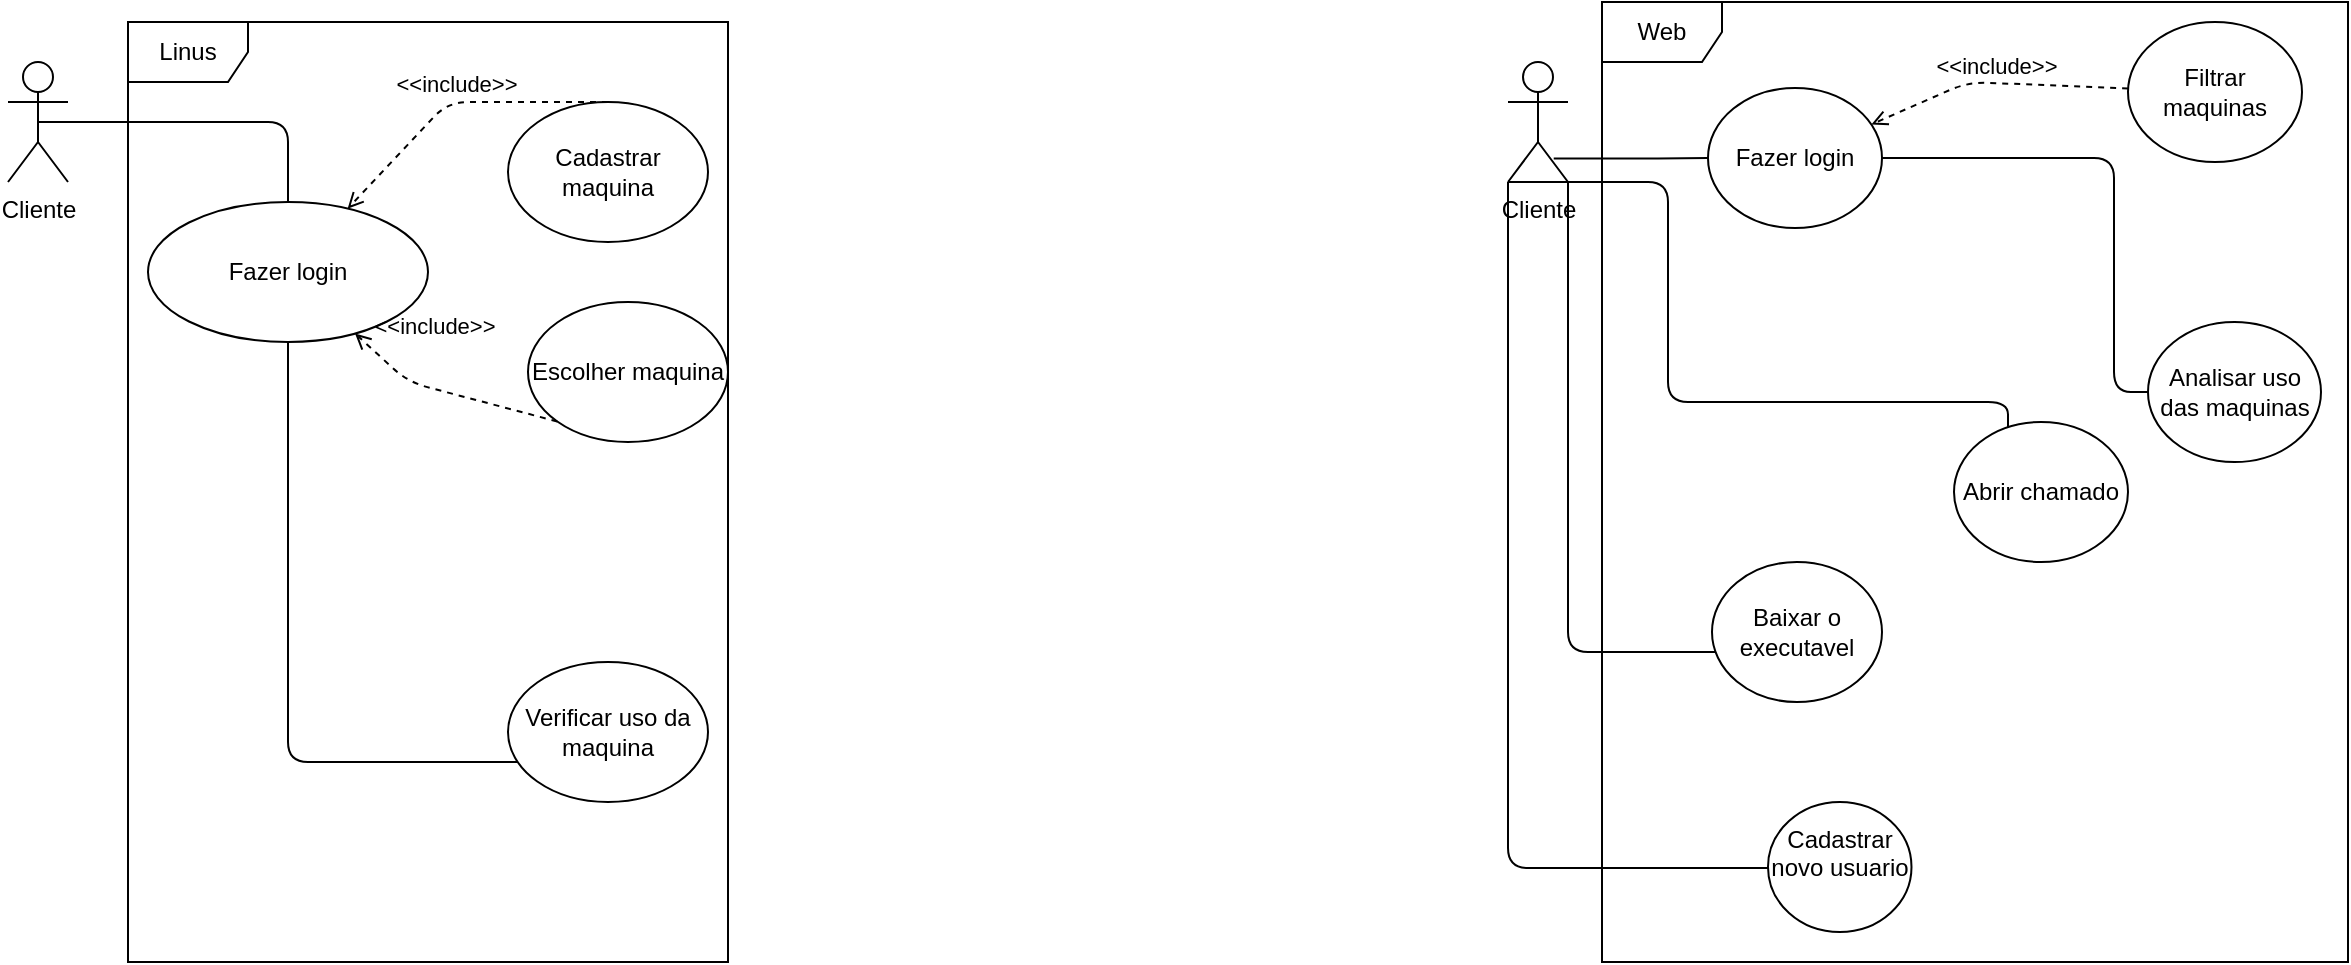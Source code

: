<mxfile version="14.0.0" type="device"><diagram id="JsP5Gl-FGyBBxsHH75-U" name="Page-1"><mxGraphModel dx="1460" dy="586" grid="1" gridSize="10" guides="1" tooltips="1" connect="1" arrows="1" fold="1" page="1" pageScale="1" pageWidth="827" pageHeight="1169" math="0" shadow="0"><root><mxCell id="0"/><mxCell id="1" parent="0"/><mxCell id="4L-5oQZbMVl8iu8RPZg2-3" value="Linus" style="shape=umlFrame;whiteSpace=wrap;html=1;" vertex="1" parent="1"><mxGeometry x="90" y="10" width="300" height="470" as="geometry"/></mxCell><mxCell id="4L-5oQZbMVl8iu8RPZg2-4" value="Cadastrar maquina" style="ellipse;whiteSpace=wrap;html=1;" vertex="1" parent="1"><mxGeometry x="280" y="50" width="100" height="70" as="geometry"/></mxCell><mxCell id="4L-5oQZbMVl8iu8RPZg2-14" value="Cliente" style="shape=umlActor;verticalLabelPosition=bottom;verticalAlign=top;html=1;" vertex="1" parent="1"><mxGeometry x="30" y="30" width="30" height="60" as="geometry"/></mxCell><mxCell id="4L-5oQZbMVl8iu8RPZg2-33" value="&lt;div&gt;Verificar uso da&lt;/div&gt;&lt;div&gt;maquina&lt;/div&gt;" style="ellipse;whiteSpace=wrap;html=1;" vertex="1" parent="1"><mxGeometry x="280" y="330" width="100" height="70" as="geometry"/></mxCell><mxCell id="4L-5oQZbMVl8iu8RPZg2-53" value="Fazer login" style="ellipse;whiteSpace=wrap;html=1;" vertex="1" parent="1"><mxGeometry x="100" y="100" width="140" height="70" as="geometry"/></mxCell><mxCell id="4L-5oQZbMVl8iu8RPZg2-54" value="&amp;lt;&amp;lt;include&amp;gt;&amp;gt;" style="edgeStyle=none;html=1;endArrow=open;verticalAlign=bottom;dashed=1;labelBackgroundColor=none;exitX=0.5;exitY=0;exitDx=0;exitDy=0;" edge="1" parent="1" source="4L-5oQZbMVl8iu8RPZg2-4" target="4L-5oQZbMVl8iu8RPZg2-53"><mxGeometry width="160" relative="1" as="geometry"><mxPoint x="220" y="150" as="sourcePoint"/><mxPoint x="380" y="150" as="targetPoint"/><Array as="points"><mxPoint x="250" y="50"/></Array></mxGeometry></mxCell><mxCell id="4L-5oQZbMVl8iu8RPZg2-59" value="Escolher maquina" style="ellipse;whiteSpace=wrap;html=1;" vertex="1" parent="1"><mxGeometry x="290" y="150" width="100" height="70" as="geometry"/></mxCell><mxCell id="4L-5oQZbMVl8iu8RPZg2-67" value="&amp;lt;&amp;lt;include&amp;gt;&amp;gt;" style="edgeStyle=none;html=1;endArrow=open;verticalAlign=bottom;dashed=1;labelBackgroundColor=none;exitX=0;exitY=1;exitDx=0;exitDy=0;" edge="1" parent="1" source="4L-5oQZbMVl8iu8RPZg2-59" target="4L-5oQZbMVl8iu8RPZg2-53"><mxGeometry x="0.225" y="-22" width="160" relative="1" as="geometry"><mxPoint x="110" y="270" as="sourcePoint"/><mxPoint x="270" y="270" as="targetPoint"/><Array as="points"><mxPoint x="230" y="190"/></Array><mxPoint as="offset"/></mxGeometry></mxCell><mxCell id="4L-5oQZbMVl8iu8RPZg2-70" value="Cliente" style="shape=umlActor;verticalLabelPosition=bottom;verticalAlign=top;html=1;" vertex="1" parent="1"><mxGeometry x="780" y="30" width="30" height="60" as="geometry"/></mxCell><mxCell id="4L-5oQZbMVl8iu8RPZg2-73" value="" style="endArrow=none;html=1;edgeStyle=orthogonalEdgeStyle;" edge="1" parent="1" source="4L-5oQZbMVl8iu8RPZg2-53" target="4L-5oQZbMVl8iu8RPZg2-33"><mxGeometry relative="1" as="geometry"><mxPoint x="170" y="320" as="sourcePoint"/><mxPoint x="330" y="320" as="targetPoint"/><Array as="points"><mxPoint x="170" y="380"/></Array></mxGeometry></mxCell><mxCell id="4L-5oQZbMVl8iu8RPZg2-77" value="" style="endArrow=none;html=1;edgeStyle=orthogonalEdgeStyle;exitX=0.5;exitY=0.5;exitDx=0;exitDy=0;exitPerimeter=0;" edge="1" parent="1" source="4L-5oQZbMVl8iu8RPZg2-14" target="4L-5oQZbMVl8iu8RPZg2-53"><mxGeometry relative="1" as="geometry"><mxPoint x="23.25" y="80.0" as="sourcePoint"/><mxPoint x="90.004" y="290.0" as="targetPoint"/><Array as="points"><mxPoint x="170" y="60"/></Array></mxGeometry></mxCell><mxCell id="4L-5oQZbMVl8iu8RPZg2-78" value="Web" style="shape=umlFrame;whiteSpace=wrap;html=1;" vertex="1" parent="1"><mxGeometry x="827" width="373" height="480" as="geometry"/></mxCell><mxCell id="4L-5oQZbMVl8iu8RPZg2-82" value="Baixar o executavel" style="ellipse;whiteSpace=wrap;html=1;" vertex="1" parent="1"><mxGeometry x="882" y="280" width="85" height="70" as="geometry"/></mxCell><mxCell id="4L-5oQZbMVl8iu8RPZg2-83" value="Analisar uso das maquinas" style="ellipse;whiteSpace=wrap;html=1;" vertex="1" parent="1"><mxGeometry x="1100" y="160" width="86.5" height="70" as="geometry"/></mxCell><mxCell id="4L-5oQZbMVl8iu8RPZg2-84" value="Filtrar maquinas" style="ellipse;whiteSpace=wrap;html=1;" vertex="1" parent="1"><mxGeometry x="1090" y="10" width="87" height="70" as="geometry"/></mxCell><mxCell id="4L-5oQZbMVl8iu8RPZg2-85" value="&lt;div&gt;Cadastrar novo usuario&lt;/div&gt;&lt;div&gt;&lt;br&gt;&lt;/div&gt;" style="ellipse;whiteSpace=wrap;html=1;" vertex="1" parent="1"><mxGeometry x="910.0" y="400" width="71.75" height="65" as="geometry"/></mxCell><mxCell id="4L-5oQZbMVl8iu8RPZg2-86" value="Abrir chamado" style="ellipse;whiteSpace=wrap;html=1;" vertex="1" parent="1"><mxGeometry x="1003" y="210" width="87" height="70" as="geometry"/></mxCell><mxCell id="4L-5oQZbMVl8iu8RPZg2-87" value="Fazer login" style="ellipse;whiteSpace=wrap;html=1;" vertex="1" parent="1"><mxGeometry x="880" y="43" width="87" height="70" as="geometry"/></mxCell><mxCell id="4L-5oQZbMVl8iu8RPZg2-89" value="" style="endArrow=none;html=1;edgeStyle=orthogonalEdgeStyle;exitX=0.762;exitY=0.805;exitDx=0;exitDy=0;exitPerimeter=0;" edge="1" parent="1" source="4L-5oQZbMVl8iu8RPZg2-70" target="4L-5oQZbMVl8iu8RPZg2-87"><mxGeometry relative="1" as="geometry"><mxPoint x="820" y="90" as="sourcePoint"/><mxPoint x="945" y="130" as="targetPoint"/><Array as="points"/></mxGeometry></mxCell><mxCell id="4L-5oQZbMVl8iu8RPZg2-101" value="" style="endArrow=none;html=1;edgeStyle=orthogonalEdgeStyle;" edge="1" parent="1" source="4L-5oQZbMVl8iu8RPZg2-87" target="4L-5oQZbMVl8iu8RPZg2-83"><mxGeometry relative="1" as="geometry"><mxPoint x="910" y="410" as="sourcePoint"/><mxPoint x="1070" y="410" as="targetPoint"/><Array as="points"><mxPoint x="1083" y="78"/></Array></mxGeometry></mxCell><mxCell id="4L-5oQZbMVl8iu8RPZg2-108" value="&amp;lt;&amp;lt;include&amp;gt;&amp;gt;" style="edgeStyle=none;html=1;endArrow=open;verticalAlign=bottom;dashed=1;labelBackgroundColor=none;" edge="1" parent="1" source="4L-5oQZbMVl8iu8RPZg2-84" target="4L-5oQZbMVl8iu8RPZg2-87"><mxGeometry width="160" relative="1" as="geometry"><mxPoint x="1020" y="110" as="sourcePoint"/><mxPoint x="1180" y="110" as="targetPoint"/><Array as="points"><mxPoint x="1010" y="40"/></Array></mxGeometry></mxCell><mxCell id="4L-5oQZbMVl8iu8RPZg2-111" value="" style="endArrow=none;html=1;edgeStyle=orthogonalEdgeStyle;" edge="1" parent="1" source="4L-5oQZbMVl8iu8RPZg2-70" target="4L-5oQZbMVl8iu8RPZg2-85"><mxGeometry relative="1" as="geometry"><mxPoint x="830" y="150" as="sourcePoint"/><mxPoint x="990" y="150" as="targetPoint"/><Array as="points"><mxPoint x="780" y="433"/></Array></mxGeometry></mxCell><mxCell id="4L-5oQZbMVl8iu8RPZg2-114" value="" style="endArrow=none;html=1;edgeStyle=orthogonalEdgeStyle;" edge="1" parent="1" source="4L-5oQZbMVl8iu8RPZg2-70" target="4L-5oQZbMVl8iu8RPZg2-82"><mxGeometry relative="1" as="geometry"><mxPoint x="860" y="190" as="sourcePoint"/><mxPoint x="1020" y="190" as="targetPoint"/><Array as="points"><mxPoint x="810" y="325"/></Array></mxGeometry></mxCell><mxCell id="4L-5oQZbMVl8iu8RPZg2-117" value="" style="endArrow=none;html=1;edgeStyle=orthogonalEdgeStyle;exitX=0;exitY=1;exitDx=0;exitDy=0;exitPerimeter=0;" edge="1" parent="1" source="4L-5oQZbMVl8iu8RPZg2-70" target="4L-5oQZbMVl8iu8RPZg2-86"><mxGeometry relative="1" as="geometry"><mxPoint x="840" y="140" as="sourcePoint"/><mxPoint x="1000" y="140" as="targetPoint"/><Array as="points"><mxPoint x="860" y="90"/><mxPoint x="860" y="200"/><mxPoint x="1030" y="200"/></Array></mxGeometry></mxCell></root></mxGraphModel></diagram></mxfile>